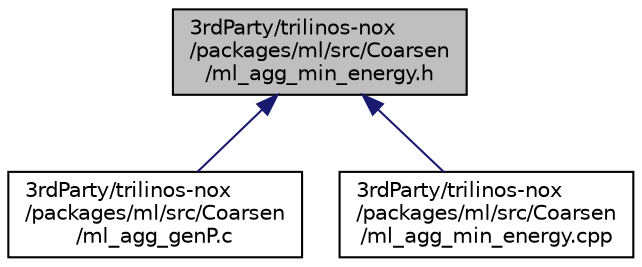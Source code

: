 digraph "3rdParty/trilinos-nox/packages/ml/src/Coarsen/ml_agg_min_energy.h"
{
  edge [fontname="Helvetica",fontsize="10",labelfontname="Helvetica",labelfontsize="10"];
  node [fontname="Helvetica",fontsize="10",shape=record];
  Node58 [label="3rdParty/trilinos-nox\l/packages/ml/src/Coarsen\l/ml_agg_min_energy.h",height=0.2,width=0.4,color="black", fillcolor="grey75", style="filled", fontcolor="black"];
  Node58 -> Node59 [dir="back",color="midnightblue",fontsize="10",style="solid",fontname="Helvetica"];
  Node59 [label="3rdParty/trilinos-nox\l/packages/ml/src/Coarsen\l/ml_agg_genP.c",height=0.2,width=0.4,color="black", fillcolor="white", style="filled",URL="$d3/d7d/ml__agg__gen_p_8c.html"];
  Node58 -> Node60 [dir="back",color="midnightblue",fontsize="10",style="solid",fontname="Helvetica"];
  Node60 [label="3rdParty/trilinos-nox\l/packages/ml/src/Coarsen\l/ml_agg_min_energy.cpp",height=0.2,width=0.4,color="black", fillcolor="white", style="filled",URL="$d7/d1e/ml__agg__min__energy_8cpp.html"];
}
